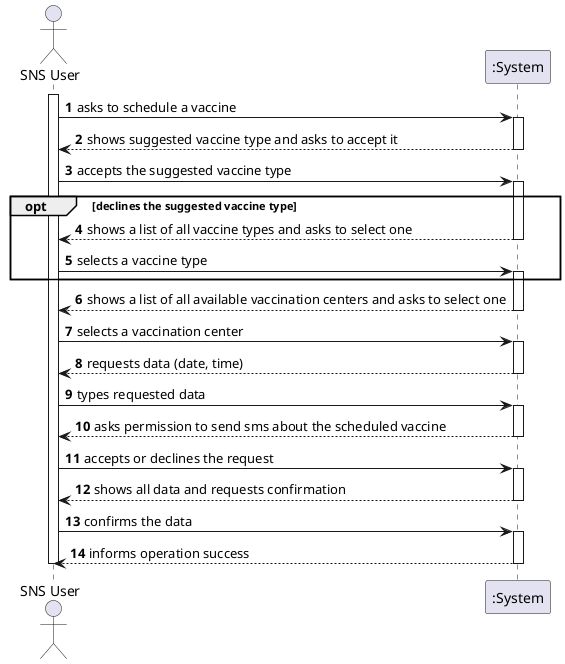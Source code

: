 @startuml US01_SSD
autonumber
actor "SNS User" as user

activate user

user -> ":System" : asks to schedule a vaccine
activate ":System"
":System" --> user : shows suggested vaccine type and asks to accept it
deactivate ":System"

user -> ":System" : accepts the suggested vaccine type
opt declines the suggested vaccine type
    activate ":System"
    ":System" --> user : shows a list of all vaccine types and asks to select one
    deactivate ":System"
    user -> ":System" : selects a vaccine type
    activate ":System"
end
":System" --> user : shows a list of all available vaccination centers and asks to select one
deactivate ":System"

user -> ":System" : selects a vaccination center
activate ":System"
":System" --> user : requests data (date, time)
deactivate ":System"

user -> ":System" : types requested data
activate ":System"
":System" --> user : asks permission to send sms about the scheduled vaccine
deactivate ":System"
  
user -> ":System" : accepts or declines the request
activate ":System"
":System" --> user : shows all data and requests confirmation
deactivate ":System"

user -> ":System" : confirms the data
activate ":System"
":System" --> user : informs operation success
deactivate ":System"

deactivate user

@enduml
